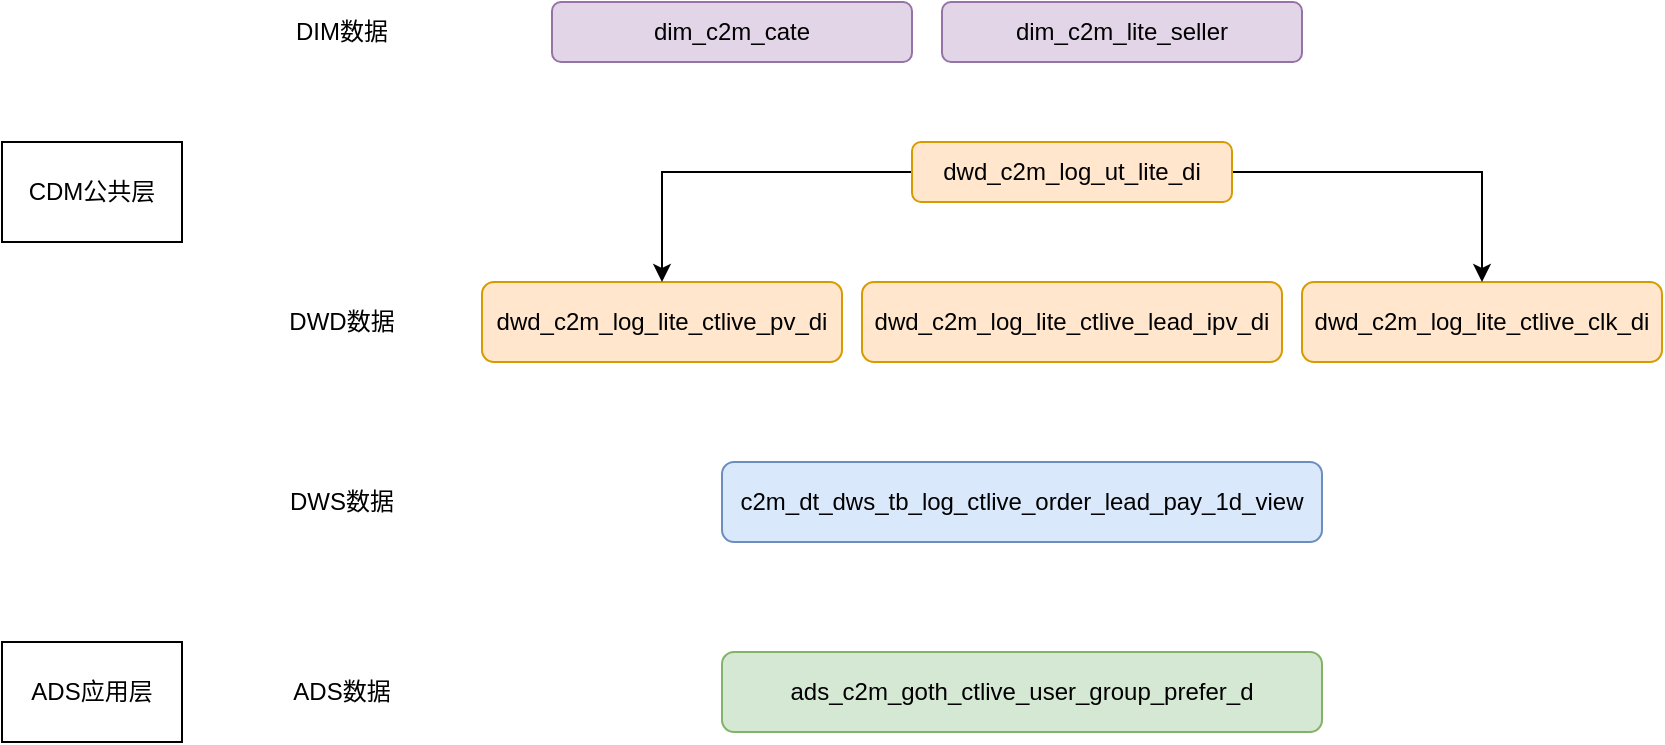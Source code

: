 <mxfile version="14.9.0" type="github">
  <diagram id="C5RBs43oDa-KdzZeNtuy" name="Page-1">
    <mxGraphModel dx="1298" dy="834" grid="1" gridSize="10" guides="1" tooltips="1" connect="1" arrows="1" fold="1" page="1" pageScale="1" pageWidth="827" pageHeight="1169" math="0" shadow="0">
      <root>
        <mxCell id="WIyWlLk6GJQsqaUBKTNV-0" />
        <mxCell id="WIyWlLk6GJQsqaUBKTNV-1" parent="WIyWlLk6GJQsqaUBKTNV-0" />
        <mxCell id="WIyWlLk6GJQsqaUBKTNV-3" value="dwd_c2m_log_lite_ctlive_pv_di" style="rounded=1;whiteSpace=wrap;html=1;fontSize=12;glass=0;strokeWidth=1;shadow=0;fillColor=#ffe6cc;strokeColor=#d79b00;" parent="WIyWlLk6GJQsqaUBKTNV-1" vertex="1">
          <mxGeometry x="310" y="350" width="180" height="40" as="geometry" />
        </mxCell>
        <mxCell id="OYFXGJOO3s1YKfVLH1vX-0" value="CDM公共层" style="rounded=0;whiteSpace=wrap;html=1;" parent="WIyWlLk6GJQsqaUBKTNV-1" vertex="1">
          <mxGeometry x="70" y="280" width="90" height="50" as="geometry" />
        </mxCell>
        <mxCell id="OYFXGJOO3s1YKfVLH1vX-2" value="DWD数据" style="text;html=1;strokeColor=none;fillColor=none;align=center;verticalAlign=middle;whiteSpace=wrap;rounded=0;" parent="WIyWlLk6GJQsqaUBKTNV-1" vertex="1">
          <mxGeometry x="200" y="360" width="80" height="20" as="geometry" />
        </mxCell>
        <mxCell id="OYFXGJOO3s1YKfVLH1vX-3" value="DIM数据" style="text;html=1;strokeColor=none;fillColor=none;align=center;verticalAlign=middle;whiteSpace=wrap;rounded=0;" parent="WIyWlLk6GJQsqaUBKTNV-1" vertex="1">
          <mxGeometry x="200" y="215" width="80" height="20" as="geometry" />
        </mxCell>
        <mxCell id="OYFXGJOO3s1YKfVLH1vX-5" value="dwd_c2m_log_lite_ctlive_clk_di" style="rounded=1;whiteSpace=wrap;html=1;fontSize=12;glass=0;strokeWidth=1;shadow=0;fillColor=#ffe6cc;strokeColor=#d79b00;" parent="WIyWlLk6GJQsqaUBKTNV-1" vertex="1">
          <mxGeometry x="720" y="350" width="180" height="40" as="geometry" />
        </mxCell>
        <mxCell id="OYFXGJOO3s1YKfVLH1vX-7" value="dwd_c2m_log_lite_ctlive_lead_ipv_di" style="rounded=1;whiteSpace=wrap;html=1;fontSize=12;glass=0;strokeWidth=1;shadow=0;fillColor=#ffe6cc;strokeColor=#d79b00;" parent="WIyWlLk6GJQsqaUBKTNV-1" vertex="1">
          <mxGeometry x="500" y="350" width="210" height="40" as="geometry" />
        </mxCell>
        <mxCell id="OYFXGJOO3s1YKfVLH1vX-10" value="DWS数据" style="text;html=1;strokeColor=none;fillColor=none;align=center;verticalAlign=middle;whiteSpace=wrap;rounded=0;" parent="WIyWlLk6GJQsqaUBKTNV-1" vertex="1">
          <mxGeometry x="200" y="450" width="80" height="20" as="geometry" />
        </mxCell>
        <mxCell id="OYFXGJOO3s1YKfVLH1vX-11" value="c2m_dt_dws_tb_log_ctlive_order_lead_pay_1d_view" style="rounded=1;whiteSpace=wrap;html=1;fontSize=12;glass=0;strokeWidth=1;shadow=0;fillColor=#dae8fc;strokeColor=#6c8ebf;" parent="WIyWlLk6GJQsqaUBKTNV-1" vertex="1">
          <mxGeometry x="430" y="440" width="300" height="40" as="geometry" />
        </mxCell>
        <mxCell id="OYFXGJOO3s1YKfVLH1vX-12" value="dim_c2m_cate" style="rounded=1;whiteSpace=wrap;html=1;fontSize=12;glass=0;strokeWidth=1;shadow=0;fillColor=#e1d5e7;strokeColor=#9673a6;" parent="WIyWlLk6GJQsqaUBKTNV-1" vertex="1">
          <mxGeometry x="345" y="210" width="180" height="30" as="geometry" />
        </mxCell>
        <mxCell id="OYFXGJOO3s1YKfVLH1vX-13" value="dim_c2m_lite_seller" style="rounded=1;whiteSpace=wrap;html=1;fontSize=12;glass=0;strokeWidth=1;shadow=0;fillColor=#e1d5e7;strokeColor=#9673a6;" parent="WIyWlLk6GJQsqaUBKTNV-1" vertex="1">
          <mxGeometry x="540" y="210" width="180" height="30" as="geometry" />
        </mxCell>
        <mxCell id="XyFKWMyf5NVXyopA2wyF-0" style="edgeStyle=orthogonalEdgeStyle;rounded=0;orthogonalLoop=1;jettySize=auto;html=1;entryX=0.5;entryY=0;entryDx=0;entryDy=0;" edge="1" parent="WIyWlLk6GJQsqaUBKTNV-1" source="OYFXGJOO3s1YKfVLH1vX-15" target="WIyWlLk6GJQsqaUBKTNV-3">
          <mxGeometry relative="1" as="geometry" />
        </mxCell>
        <mxCell id="XyFKWMyf5NVXyopA2wyF-1" style="edgeStyle=orthogonalEdgeStyle;rounded=0;orthogonalLoop=1;jettySize=auto;html=1;exitX=1;exitY=0.5;exitDx=0;exitDy=0;entryX=0.5;entryY=0;entryDx=0;entryDy=0;" edge="1" parent="WIyWlLk6GJQsqaUBKTNV-1" source="OYFXGJOO3s1YKfVLH1vX-15" target="OYFXGJOO3s1YKfVLH1vX-5">
          <mxGeometry relative="1" as="geometry" />
        </mxCell>
        <mxCell id="OYFXGJOO3s1YKfVLH1vX-15" value="dwd_c2m_log_ut_lite_di" style="rounded=1;whiteSpace=wrap;html=1;fontSize=12;glass=0;strokeWidth=1;shadow=0;fillColor=#ffe6cc;strokeColor=#d79b00;" parent="WIyWlLk6GJQsqaUBKTNV-1" vertex="1">
          <mxGeometry x="525" y="280" width="160" height="30" as="geometry" />
        </mxCell>
        <mxCell id="OYFXGJOO3s1YKfVLH1vX-37" value="ADS数据" style="text;html=1;strokeColor=none;fillColor=none;align=center;verticalAlign=middle;whiteSpace=wrap;rounded=0;" parent="WIyWlLk6GJQsqaUBKTNV-1" vertex="1">
          <mxGeometry x="200" y="545" width="80" height="20" as="geometry" />
        </mxCell>
        <mxCell id="OYFXGJOO3s1YKfVLH1vX-38" value="ADS应用层" style="rounded=0;whiteSpace=wrap;html=1;" parent="WIyWlLk6GJQsqaUBKTNV-1" vertex="1">
          <mxGeometry x="70" y="530" width="90" height="50" as="geometry" />
        </mxCell>
        <mxCell id="OYFXGJOO3s1YKfVLH1vX-39" value="ads_c2m_goth_ctlive_user_group_prefer_d" style="rounded=1;whiteSpace=wrap;html=1;fontSize=12;glass=0;strokeWidth=1;shadow=0;fillColor=#d5e8d4;strokeColor=#82b366;" parent="WIyWlLk6GJQsqaUBKTNV-1" vertex="1">
          <mxGeometry x="430" y="535" width="300" height="40" as="geometry" />
        </mxCell>
      </root>
    </mxGraphModel>
  </diagram>
</mxfile>
